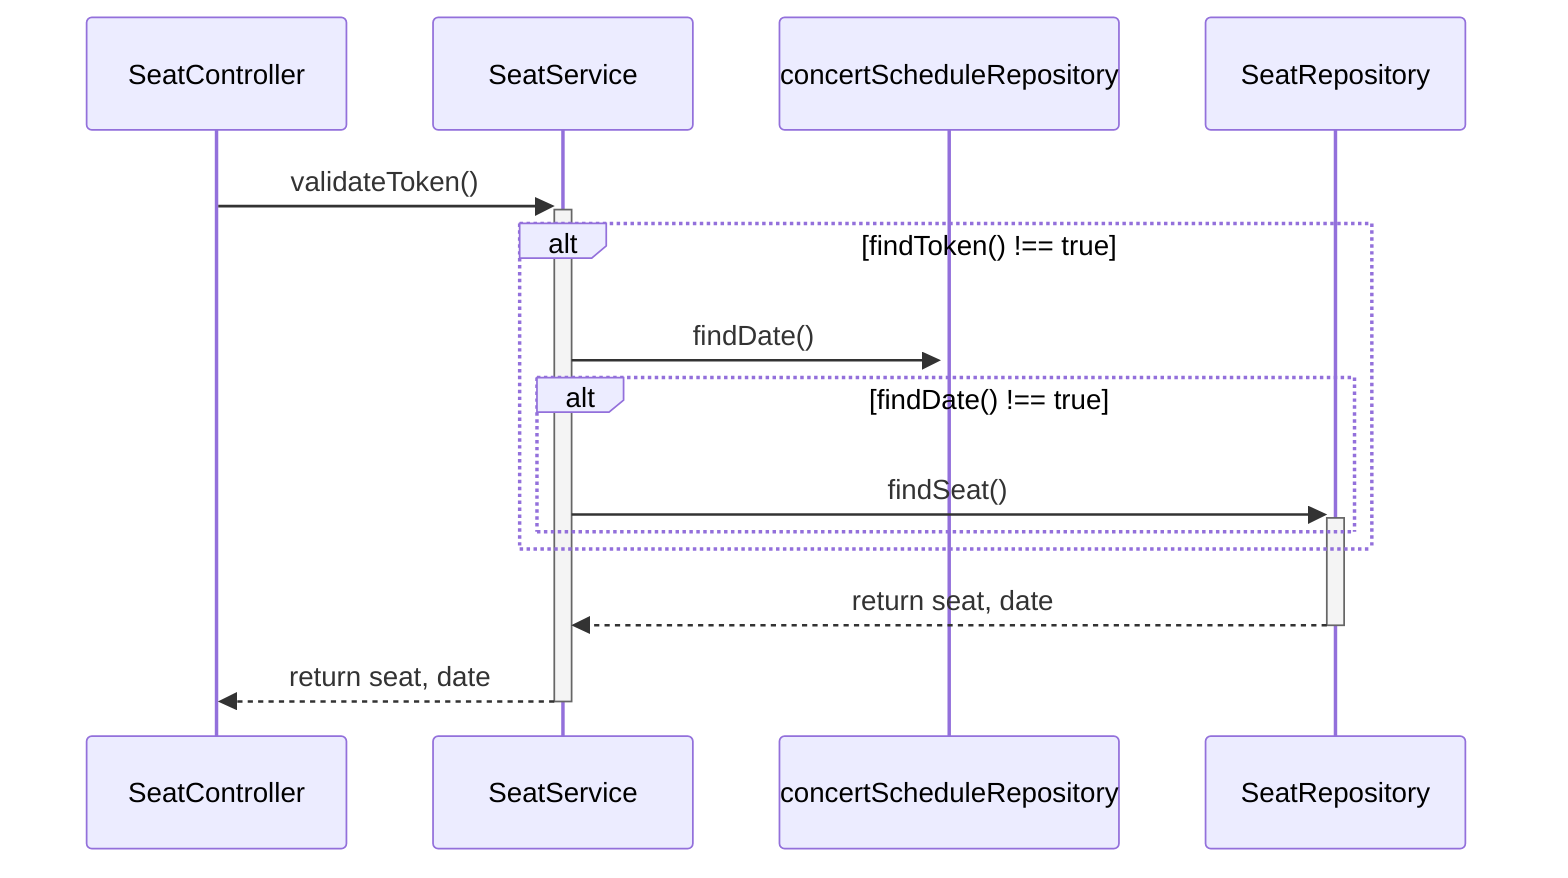 sequenceDiagram
    participant Controller as SeatController
    participant Service as SeatService
    participant concertScheduleRepository as concertScheduleRepository
    participant SeatRepository as SeatRepository

    Controller->>+Service: validateToken()
    alt findToken() !== true
        Service->>+concertScheduleRepository: findDate()
        alt findDate() !== true
            Service->>+SeatRepository: findSeat()
        end
    end
    SeatRepository-->>-Service: return seat, date
    Service-->>-Controller: return seat, date